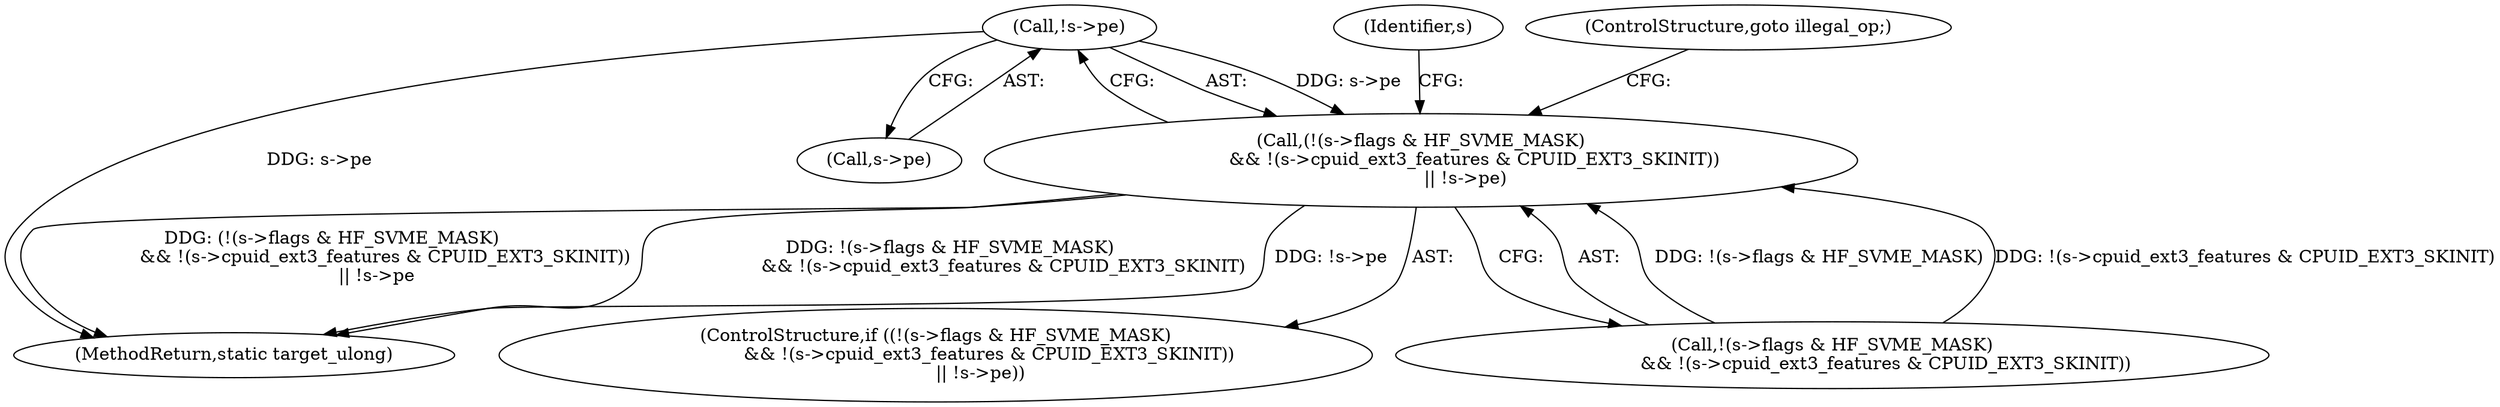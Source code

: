 digraph "0_qemu_30663fd26c0307e414622c7a8607fbc04f92ec14@pointer" {
"1009038" [label="(Call,!s->pe)"];
"1009024" [label="(Call,(!(s->flags & HF_SVME_MASK)\n                   && !(s->cpuid_ext3_features & CPUID_EXT3_SKINIT))\n                || !s->pe)"];
"1011840" [label="(MethodReturn,static target_ulong)"];
"1009047" [label="(Identifier,s)"];
"1009024" [label="(Call,(!(s->flags & HF_SVME_MASK)\n                   && !(s->cpuid_ext3_features & CPUID_EXT3_SKINIT))\n                || !s->pe)"];
"1009023" [label="(ControlStructure,if ((!(s->flags & HF_SVME_MASK)\n                   && !(s->cpuid_ext3_features & CPUID_EXT3_SKINIT))\n                || !s->pe))"];
"1009025" [label="(Call,!(s->flags & HF_SVME_MASK)\n                   && !(s->cpuid_ext3_features & CPUID_EXT3_SKINIT))"];
"1009038" [label="(Call,!s->pe)"];
"1009043" [label="(ControlStructure,goto illegal_op;)"];
"1009039" [label="(Call,s->pe)"];
"1009038" -> "1009024"  [label="AST: "];
"1009038" -> "1009039"  [label="CFG: "];
"1009039" -> "1009038"  [label="AST: "];
"1009024" -> "1009038"  [label="CFG: "];
"1009038" -> "1011840"  [label="DDG: s->pe"];
"1009038" -> "1009024"  [label="DDG: s->pe"];
"1009024" -> "1009023"  [label="AST: "];
"1009024" -> "1009025"  [label="CFG: "];
"1009025" -> "1009024"  [label="AST: "];
"1009043" -> "1009024"  [label="CFG: "];
"1009047" -> "1009024"  [label="CFG: "];
"1009024" -> "1011840"  [label="DDG: !s->pe"];
"1009024" -> "1011840"  [label="DDG: (!(s->flags & HF_SVME_MASK)\n                   && !(s->cpuid_ext3_features & CPUID_EXT3_SKINIT))\n                || !s->pe"];
"1009024" -> "1011840"  [label="DDG: !(s->flags & HF_SVME_MASK)\n                   && !(s->cpuid_ext3_features & CPUID_EXT3_SKINIT)"];
"1009025" -> "1009024"  [label="DDG: !(s->flags & HF_SVME_MASK)"];
"1009025" -> "1009024"  [label="DDG: !(s->cpuid_ext3_features & CPUID_EXT3_SKINIT)"];
}
